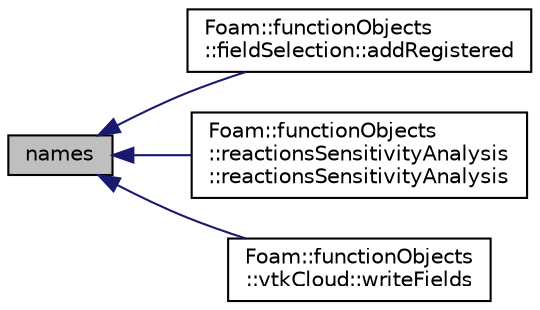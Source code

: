 digraph "names"
{
  bgcolor="transparent";
  edge [fontname="Helvetica",fontsize="10",labelfontname="Helvetica",labelfontsize="10"];
  node [fontname="Helvetica",fontsize="10",shape=record];
  rankdir="LR";
  Node1 [label="names",height=0.2,width=0.4,color="black", fillcolor="grey75", style="filled" fontcolor="black"];
  Node1 -> Node2 [dir="back",color="midnightblue",fontsize="10",style="solid",fontname="Helvetica"];
  Node2 [label="Foam::functionObjects\l::fieldSelection::addRegistered",height=0.2,width=0.4,color="black",URL="$classFoam_1_1functionObjects_1_1fieldSelection.html#abdfc74da0a6d0a10db7f79e11560da74",tooltip="Add registered objects of a given type. "];
  Node1 -> Node3 [dir="back",color="midnightblue",fontsize="10",style="solid",fontname="Helvetica"];
  Node3 [label="Foam::functionObjects\l::reactionsSensitivityAnalysis\l::reactionsSensitivityAnalysis",height=0.2,width=0.4,color="black",URL="$classFoam_1_1functionObjects_1_1reactionsSensitivityAnalysis.html#ace342928fdafb1c98a7afaccfc8a2d3b",tooltip="Construct from Time and dictionary. "];
  Node1 -> Node4 [dir="back",color="midnightblue",fontsize="10",style="solid",fontname="Helvetica"];
  Node4 [label="Foam::functionObjects\l::vtkCloud::writeFields",height=0.2,width=0.4,color="black",URL="$classFoam_1_1functionObjects_1_1vtkCloud.html#a7205b2f97e467976f6b7bd5bd47383ca"];
}
